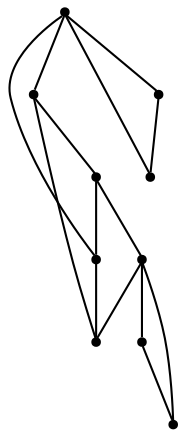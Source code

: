 graph {
  node [shape=point,comment="{\"directed\":false,\"doi\":\"10.1007/3-540-36151-0_21\",\"figure\":\"6 (1)\"}"]

  v0 [pos="821.958351135254,2388.0083211263027"]
  v1 [pos="532.0833206176758,2301.0083007812505"]
  v2 [pos="821.958351135254,2301.0083007812505"]
  v3 [pos="706.08336130778,2388.0083211263027"]
  v4 [pos="677.0833333333334,2214.008280436198"]
  v5 [pos="706.08336130778,2301.0083007812505"]
  v6 [pos="677.0833333333334,2474.7580973307295"]
  v7 [pos="648.0833689371746,2301.0083007812505"]
  v8 [pos="532.0833206176758,2388.0083211263027"]
  v9 [pos="648.0833689371746,2388.0083211263027"]

  v0 -- v1 [id="-1",pos="821.958351135254,2388.0083211263027 824.4166692097982,2415.220845540365 826.629130045573,2440.479227701823 824.9541600545248,2465.670979817709 824.4708379109701,2470.016682942709 824.4708379109701,2470.016682942709 824.4708379109701,2470.016682942709 823.8917032877605,2474.1708882649746 823.8917032877605,2474.1708882649746 823.8917032877605,2474.1708882649746 820.6375122070314,2496.433461507162 806.5833409627279,2506.4457702636723 788.6374791463217,2517.345886230469 785.3541692097982,2519.279174804688 785.3541692097982,2519.279174804688 785.3541692097982,2519.279174804688 781.8749745686849,2521.20839436849 781.8749745686849,2521.20839436849 781.8749745686849,2521.20839436849 778.3999760945638,2523.045806884766 778.3999760945638,2523.045806884766 778.3999760945638,2523.045806884766 713.36669921875,2555.912475585938 692.5750096638998,2562.445907592774 621.5333302815756,2546.129302978516 617.3833211263021,2545.166727701823 617.3833211263021,2545.166727701823 617.3833211263021,2545.166727701823 608.8833491007488,2543.2334391276045 608.8833491007488,2543.2334391276045 608.8833491007488,2543.2334391276045 604.7291437784831,2542.1709187825527 604.7291437784831,2542.1709187825527 604.7291437784831,2542.1709187825527 530.8541615804037,2526.3124593098964 511.4416758219401,2500.529174804688 475.19998550415045,2437.5625101725263 473.65417480468756,2434.37494913737 473.65417480468756,2434.37494913737 473.65417480468756,2434.37494913737 472.29998906453454,2431.187642415365 472.29998906453454,2431.187642415365 472.29998906453454,2431.187642415365 471.0458119710287,2428.000081380209 471.0458119710287,2428.000081380209 471.0458119710287,2428.000081380209 462.4124844868978,2405.8293151855473 468.5458183288575,2391.2541198730473 480.32083511352545,2371.783396402995 482.82915751139325,2367.533315022787 482.82915751139325,2367.533315022787 482.82915751139325,2367.533315022787 485.6333414713542,2363.2834879557295 485.6333414713542,2363.2834879557295 485.6333414713542,2363.2834879557295 499.48749542236334,2342.3542785644536 515.4083251953125,2322.1376546223964 532.0833206176758,2301.0083007812505"]
  v8 -- v9 [id="-2",pos="532.0833206176758,2388.0083211263027 648.0833689371746,2388.0083211263027 648.0833689371746,2388.0083211263027 648.0833689371746,2388.0083211263027"]
  v7 -- v8 [id="-3",pos="648.0833689371746,2301.0083007812505 532.0833206176758,2388.0083211263027 532.0833206176758,2388.0083211263027 532.0833206176758,2388.0083211263027"]
  v6 -- v0 [id="-4",pos="677.0833333333334,2474.7580973307295 821.958351135254,2388.0083211263027 821.958351135254,2388.0083211263027 821.958351135254,2388.0083211263027"]
  v6 -- v4 [id="-5",pos="677.0833333333334,2474.7580973307295 677.0833333333334,2214.008280436198 677.0833333333334,2214.008280436198 677.0833333333334,2214.008280436198"]
  v3 -- v5 [id="-6",pos="706.08336130778,2388.0083211263027 706.08336130778,2301.0083007812505 706.08336130778,2301.0083007812505 706.08336130778,2301.0083007812505"]
  v5 -- v2 [id="-7",pos="706.08336130778,2301.0083007812505 821.958351135254,2301.0083007812505 821.958351135254,2301.0083007812505 821.958351135254,2301.0083007812505"]
  v9 -- v7 [id="-9",pos="648.0833689371746,2388.0083211263027 648.0833689371746,2301.0083007812505 648.0833689371746,2301.0083007812505 648.0833689371746,2301.0083007812505"]
  v0 -- v2 [id="-14",pos="821.958351135254,2388.0083211263027 821.958351135254,2301.0083007812505 821.958351135254,2301.0083007812505 821.958351135254,2301.0083007812505"]
  v2 -- v4 [id="-15",pos="821.958351135254,2301.0083007812505 677.0833333333334,2214.008280436198 677.0833333333334,2214.008280436198 677.0833333333334,2214.008280436198"]
  v2 -- v3 [id="-16",pos="821.958351135254,2301.0083007812505 706.08336130778,2388.0083211263027 706.08336130778,2388.0083211263027 706.08336130778,2388.0083211263027"]
  v1 -- v4 [id="-20",pos="532.0833206176758,2301.0083007812505 677.0833333333334,2214.008280436198 677.0833333333334,2214.008280436198 677.0833333333334,2214.008280436198"]
  v8 -- v1 [id="-21",pos="532.0833206176758,2388.0083211263027 532.0833206176758,2301.0083007812505 532.0833206176758,2301.0083007812505 532.0833206176758,2301.0083007812505"]
  v8 -- v6 [id="-22",pos="532.0833206176758,2388.0083211263027 677.0833333333334,2474.7580973307295 677.0833333333334,2474.7580973307295 677.0833333333334,2474.7580973307295"]
}